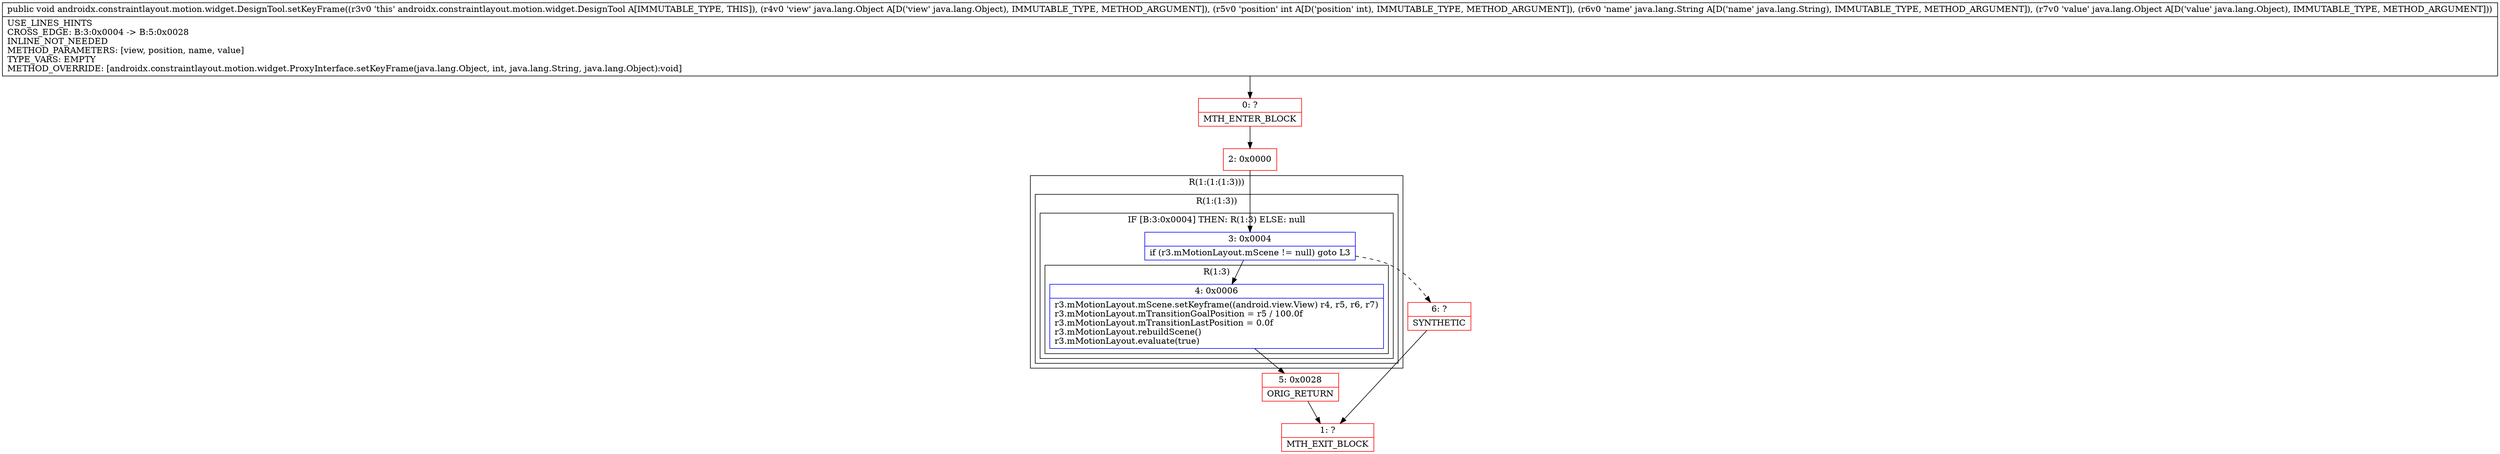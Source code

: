 digraph "CFG forandroidx.constraintlayout.motion.widget.DesignTool.setKeyFrame(Ljava\/lang\/Object;ILjava\/lang\/String;Ljava\/lang\/Object;)V" {
subgraph cluster_Region_601546156 {
label = "R(1:(1:(1:3)))";
node [shape=record,color=blue];
subgraph cluster_Region_488492560 {
label = "R(1:(1:3))";
node [shape=record,color=blue];
subgraph cluster_IfRegion_516070317 {
label = "IF [B:3:0x0004] THEN: R(1:3) ELSE: null";
node [shape=record,color=blue];
Node_3 [shape=record,label="{3\:\ 0x0004|if (r3.mMotionLayout.mScene != null) goto L3\l}"];
subgraph cluster_Region_292542015 {
label = "R(1:3)";
node [shape=record,color=blue];
Node_4 [shape=record,label="{4\:\ 0x0006|r3.mMotionLayout.mScene.setKeyframe((android.view.View) r4, r5, r6, r7)\lr3.mMotionLayout.mTransitionGoalPosition = r5 \/ 100.0f\lr3.mMotionLayout.mTransitionLastPosition = 0.0f\lr3.mMotionLayout.rebuildScene()\lr3.mMotionLayout.evaluate(true)\l}"];
}
}
}
}
Node_0 [shape=record,color=red,label="{0\:\ ?|MTH_ENTER_BLOCK\l}"];
Node_2 [shape=record,color=red,label="{2\:\ 0x0000}"];
Node_5 [shape=record,color=red,label="{5\:\ 0x0028|ORIG_RETURN\l}"];
Node_1 [shape=record,color=red,label="{1\:\ ?|MTH_EXIT_BLOCK\l}"];
Node_6 [shape=record,color=red,label="{6\:\ ?|SYNTHETIC\l}"];
MethodNode[shape=record,label="{public void androidx.constraintlayout.motion.widget.DesignTool.setKeyFrame((r3v0 'this' androidx.constraintlayout.motion.widget.DesignTool A[IMMUTABLE_TYPE, THIS]), (r4v0 'view' java.lang.Object A[D('view' java.lang.Object), IMMUTABLE_TYPE, METHOD_ARGUMENT]), (r5v0 'position' int A[D('position' int), IMMUTABLE_TYPE, METHOD_ARGUMENT]), (r6v0 'name' java.lang.String A[D('name' java.lang.String), IMMUTABLE_TYPE, METHOD_ARGUMENT]), (r7v0 'value' java.lang.Object A[D('value' java.lang.Object), IMMUTABLE_TYPE, METHOD_ARGUMENT]))  | USE_LINES_HINTS\lCROSS_EDGE: B:3:0x0004 \-\> B:5:0x0028\lINLINE_NOT_NEEDED\lMETHOD_PARAMETERS: [view, position, name, value]\lTYPE_VARS: EMPTY\lMETHOD_OVERRIDE: [androidx.constraintlayout.motion.widget.ProxyInterface.setKeyFrame(java.lang.Object, int, java.lang.String, java.lang.Object):void]\l}"];
MethodNode -> Node_0;Node_3 -> Node_4;
Node_3 -> Node_6[style=dashed];
Node_4 -> Node_5;
Node_0 -> Node_2;
Node_2 -> Node_3;
Node_5 -> Node_1;
Node_6 -> Node_1;
}

